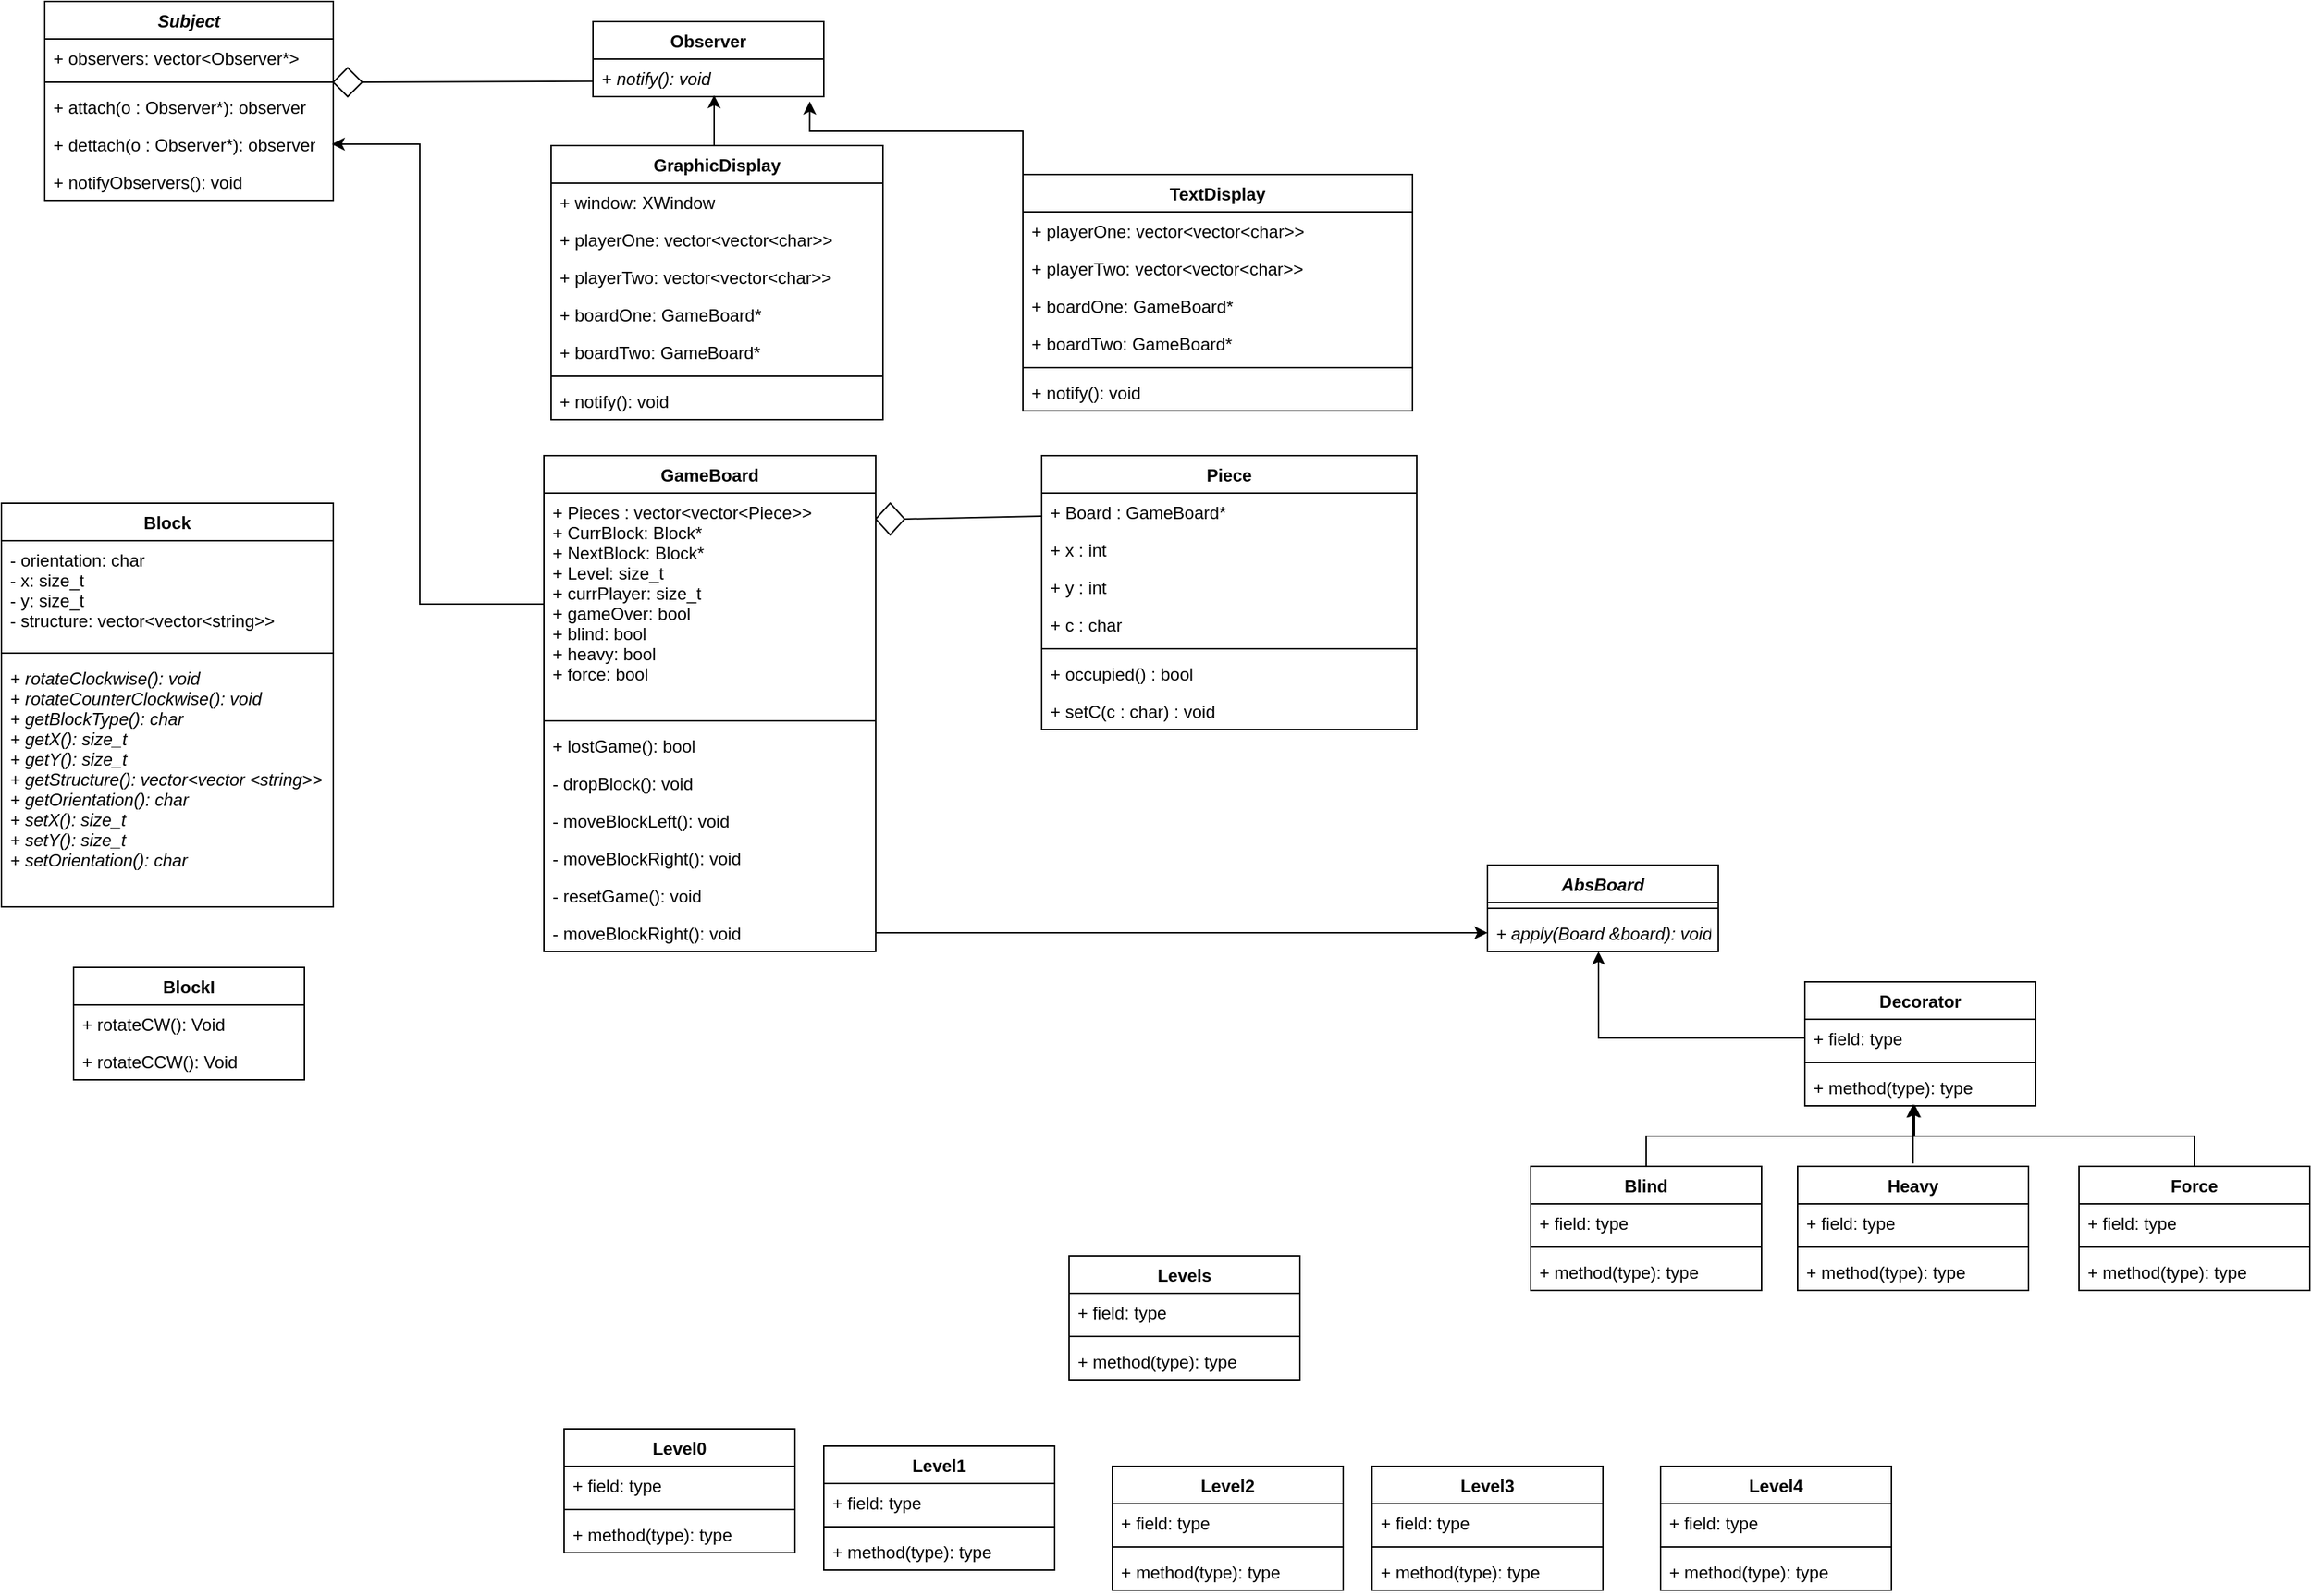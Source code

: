 <mxfile version="20.6.0" type="github">
  <diagram id="C5RBs43oDa-KdzZeNtuy" name="Page-1">
    <mxGraphModel dx="1662" dy="754" grid="1" gridSize="10" guides="1" tooltips="1" connect="1" arrows="1" fold="1" page="1" pageScale="1" pageWidth="827" pageHeight="1169" math="0" shadow="0">
      <root>
        <mxCell id="WIyWlLk6GJQsqaUBKTNV-0" />
        <mxCell id="WIyWlLk6GJQsqaUBKTNV-1" parent="WIyWlLk6GJQsqaUBKTNV-0" />
        <mxCell id="HCrgHFyzqFVPdRo0mYGG-0" value="Subject" style="swimlane;fontStyle=3;align=center;verticalAlign=top;childLayout=stackLayout;horizontal=1;startSize=26;horizontalStack=0;resizeParent=1;resizeParentMax=0;resizeLast=0;collapsible=1;marginBottom=0;" parent="WIyWlLk6GJQsqaUBKTNV-1" vertex="1">
          <mxGeometry x="40" y="10" width="200" height="138" as="geometry" />
        </mxCell>
        <mxCell id="HCrgHFyzqFVPdRo0mYGG-1" value="+ observers: vector&lt;Observer*&gt;" style="text;strokeColor=none;fillColor=none;align=left;verticalAlign=top;spacingLeft=4;spacingRight=4;overflow=hidden;rotatable=0;points=[[0,0.5],[1,0.5]];portConstraint=eastwest;" parent="HCrgHFyzqFVPdRo0mYGG-0" vertex="1">
          <mxGeometry y="26" width="200" height="26" as="geometry" />
        </mxCell>
        <mxCell id="HCrgHFyzqFVPdRo0mYGG-2" value="" style="line;strokeWidth=1;fillColor=none;align=left;verticalAlign=middle;spacingTop=-1;spacingLeft=3;spacingRight=3;rotatable=0;labelPosition=right;points=[];portConstraint=eastwest;strokeColor=inherit;" parent="HCrgHFyzqFVPdRo0mYGG-0" vertex="1">
          <mxGeometry y="52" width="200" height="8" as="geometry" />
        </mxCell>
        <mxCell id="OUQTVfBQ55vAlHP0ge6A-0" value="+ attach(o : Observer*): observer" style="text;strokeColor=none;fillColor=none;align=left;verticalAlign=top;spacingLeft=4;spacingRight=4;overflow=hidden;rotatable=0;points=[[0,0.5],[1,0.5]];portConstraint=eastwest;" parent="HCrgHFyzqFVPdRo0mYGG-0" vertex="1">
          <mxGeometry y="60" width="200" height="26" as="geometry" />
        </mxCell>
        <mxCell id="OUQTVfBQ55vAlHP0ge6A-1" value="+ dettach(o : Observer*): observer" style="text;strokeColor=none;fillColor=none;align=left;verticalAlign=top;spacingLeft=4;spacingRight=4;overflow=hidden;rotatable=0;points=[[0,0.5],[1,0.5]];portConstraint=eastwest;" parent="HCrgHFyzqFVPdRo0mYGG-0" vertex="1">
          <mxGeometry y="86" width="200" height="26" as="geometry" />
        </mxCell>
        <mxCell id="OUQTVfBQ55vAlHP0ge6A-2" value="+ notifyObservers(): void" style="text;strokeColor=none;fillColor=none;align=left;verticalAlign=top;spacingLeft=4;spacingRight=4;overflow=hidden;rotatable=0;points=[[0,0.5],[1,0.5]];portConstraint=eastwest;" parent="HCrgHFyzqFVPdRo0mYGG-0" vertex="1">
          <mxGeometry y="112" width="200" height="26" as="geometry" />
        </mxCell>
        <mxCell id="HCrgHFyzqFVPdRo0mYGG-4" value="Observer&#xa;" style="swimlane;fontStyle=1;align=center;verticalAlign=top;childLayout=stackLayout;horizontal=1;startSize=26;horizontalStack=0;resizeParent=1;resizeParentMax=0;resizeLast=0;collapsible=1;marginBottom=0;" parent="WIyWlLk6GJQsqaUBKTNV-1" vertex="1">
          <mxGeometry x="420" y="24" width="160" height="52" as="geometry" />
        </mxCell>
        <mxCell id="HCrgHFyzqFVPdRo0mYGG-7" value="+ notify(): void" style="text;strokeColor=none;fillColor=none;align=left;verticalAlign=top;spacingLeft=4;spacingRight=4;overflow=hidden;rotatable=0;points=[[0,0.5],[1,0.5]];portConstraint=eastwest;fontStyle=2" parent="HCrgHFyzqFVPdRo0mYGG-4" vertex="1">
          <mxGeometry y="26" width="160" height="26" as="geometry" />
        </mxCell>
        <mxCell id="lVJH6jQBZUsWnWcLVEKp-0" style="edgeStyle=orthogonalEdgeStyle;rounded=0;orthogonalLoop=1;jettySize=auto;html=1;exitX=0.5;exitY=0;exitDx=0;exitDy=0;entryX=0.525;entryY=0.962;entryDx=0;entryDy=0;entryPerimeter=0;" edge="1" parent="WIyWlLk6GJQsqaUBKTNV-1" source="HCrgHFyzqFVPdRo0mYGG-8" target="HCrgHFyzqFVPdRo0mYGG-7">
          <mxGeometry relative="1" as="geometry" />
        </mxCell>
        <mxCell id="HCrgHFyzqFVPdRo0mYGG-8" value="GraphicDisplay&#xa;" style="swimlane;fontStyle=1;align=center;verticalAlign=top;childLayout=stackLayout;horizontal=1;startSize=26;horizontalStack=0;resizeParent=1;resizeParentMax=0;resizeLast=0;collapsible=1;marginBottom=0;" parent="WIyWlLk6GJQsqaUBKTNV-1" vertex="1">
          <mxGeometry x="391" y="110" width="230" height="190" as="geometry" />
        </mxCell>
        <mxCell id="HCrgHFyzqFVPdRo0mYGG-9" value="+ window: XWindow" style="text;strokeColor=none;fillColor=none;align=left;verticalAlign=top;spacingLeft=4;spacingRight=4;overflow=hidden;rotatable=0;points=[[0,0.5],[1,0.5]];portConstraint=eastwest;" parent="HCrgHFyzqFVPdRo0mYGG-8" vertex="1">
          <mxGeometry y="26" width="230" height="26" as="geometry" />
        </mxCell>
        <mxCell id="OUQTVfBQ55vAlHP0ge6A-22" value="+ playerOne: vector&lt;vector&lt;char&gt;&gt;" style="text;strokeColor=none;fillColor=none;align=left;verticalAlign=top;spacingLeft=4;spacingRight=4;overflow=hidden;rotatable=0;points=[[0,0.5],[1,0.5]];portConstraint=eastwest;" parent="HCrgHFyzqFVPdRo0mYGG-8" vertex="1">
          <mxGeometry y="52" width="230" height="26" as="geometry" />
        </mxCell>
        <mxCell id="OUQTVfBQ55vAlHP0ge6A-23" value="+ playerTwo: vector&lt;vector&lt;char&gt;&gt;" style="text;strokeColor=none;fillColor=none;align=left;verticalAlign=top;spacingLeft=4;spacingRight=4;overflow=hidden;rotatable=0;points=[[0,0.5],[1,0.5]];portConstraint=eastwest;" parent="HCrgHFyzqFVPdRo0mYGG-8" vertex="1">
          <mxGeometry y="78" width="230" height="26" as="geometry" />
        </mxCell>
        <mxCell id="OUQTVfBQ55vAlHP0ge6A-24" value="+ boardOne: GameBoard*" style="text;strokeColor=none;fillColor=none;align=left;verticalAlign=top;spacingLeft=4;spacingRight=4;overflow=hidden;rotatable=0;points=[[0,0.5],[1,0.5]];portConstraint=eastwest;" parent="HCrgHFyzqFVPdRo0mYGG-8" vertex="1">
          <mxGeometry y="104" width="230" height="26" as="geometry" />
        </mxCell>
        <mxCell id="OUQTVfBQ55vAlHP0ge6A-25" value="+ boardTwo: GameBoard*" style="text;strokeColor=none;fillColor=none;align=left;verticalAlign=top;spacingLeft=4;spacingRight=4;overflow=hidden;rotatable=0;points=[[0,0.5],[1,0.5]];portConstraint=eastwest;" parent="HCrgHFyzqFVPdRo0mYGG-8" vertex="1">
          <mxGeometry y="130" width="230" height="26" as="geometry" />
        </mxCell>
        <mxCell id="HCrgHFyzqFVPdRo0mYGG-10" value="" style="line;strokeWidth=1;fillColor=none;align=left;verticalAlign=middle;spacingTop=-1;spacingLeft=3;spacingRight=3;rotatable=0;labelPosition=right;points=[];portConstraint=eastwest;strokeColor=inherit;" parent="HCrgHFyzqFVPdRo0mYGG-8" vertex="1">
          <mxGeometry y="156" width="230" height="8" as="geometry" />
        </mxCell>
        <mxCell id="OUQTVfBQ55vAlHP0ge6A-26" value="+ notify(): void" style="text;strokeColor=none;fillColor=none;align=left;verticalAlign=top;spacingLeft=4;spacingRight=4;overflow=hidden;rotatable=0;points=[[0,0.5],[1,0.5]];portConstraint=eastwest;" parent="HCrgHFyzqFVPdRo0mYGG-8" vertex="1">
          <mxGeometry y="164" width="230" height="26" as="geometry" />
        </mxCell>
        <mxCell id="OUQTVfBQ55vAlHP0ge6A-53" style="edgeStyle=orthogonalEdgeStyle;rounded=0;orthogonalLoop=1;jettySize=auto;html=1;exitX=0;exitY=0;exitDx=0;exitDy=0;entryX=0.939;entryY=1.13;entryDx=0;entryDy=0;entryPerimeter=0;" parent="WIyWlLk6GJQsqaUBKTNV-1" source="HCrgHFyzqFVPdRo0mYGG-12" target="HCrgHFyzqFVPdRo0mYGG-7" edge="1">
          <mxGeometry relative="1" as="geometry">
            <Array as="points">
              <mxPoint x="718" y="100" />
              <mxPoint x="570" y="100" />
            </Array>
          </mxGeometry>
        </mxCell>
        <mxCell id="HCrgHFyzqFVPdRo0mYGG-12" value="TextDisplay&#xa;" style="swimlane;fontStyle=1;align=center;verticalAlign=top;childLayout=stackLayout;horizontal=1;startSize=26;horizontalStack=0;resizeParent=1;resizeParentMax=0;resizeLast=0;collapsible=1;marginBottom=0;" parent="WIyWlLk6GJQsqaUBKTNV-1" vertex="1">
          <mxGeometry x="718" y="130" width="270" height="164" as="geometry" />
        </mxCell>
        <mxCell id="HCrgHFyzqFVPdRo0mYGG-13" value="+ playerOne: vector&lt;vector&lt;char&gt;&gt;" style="text;strokeColor=none;fillColor=none;align=left;verticalAlign=top;spacingLeft=4;spacingRight=4;overflow=hidden;rotatable=0;points=[[0,0.5],[1,0.5]];portConstraint=eastwest;" parent="HCrgHFyzqFVPdRo0mYGG-12" vertex="1">
          <mxGeometry y="26" width="270" height="26" as="geometry" />
        </mxCell>
        <mxCell id="OUQTVfBQ55vAlHP0ge6A-18" value="+ playerTwo: vector&lt;vector&lt;char&gt;&gt;" style="text;strokeColor=none;fillColor=none;align=left;verticalAlign=top;spacingLeft=4;spacingRight=4;overflow=hidden;rotatable=0;points=[[0,0.5],[1,0.5]];portConstraint=eastwest;" parent="HCrgHFyzqFVPdRo0mYGG-12" vertex="1">
          <mxGeometry y="52" width="270" height="26" as="geometry" />
        </mxCell>
        <mxCell id="OUQTVfBQ55vAlHP0ge6A-19" value="+ boardOne: GameBoard*" style="text;strokeColor=none;fillColor=none;align=left;verticalAlign=top;spacingLeft=4;spacingRight=4;overflow=hidden;rotatable=0;points=[[0,0.5],[1,0.5]];portConstraint=eastwest;" parent="HCrgHFyzqFVPdRo0mYGG-12" vertex="1">
          <mxGeometry y="78" width="270" height="26" as="geometry" />
        </mxCell>
        <mxCell id="OUQTVfBQ55vAlHP0ge6A-20" value="+ boardTwo: GameBoard*" style="text;strokeColor=none;fillColor=none;align=left;verticalAlign=top;spacingLeft=4;spacingRight=4;overflow=hidden;rotatable=0;points=[[0,0.5],[1,0.5]];portConstraint=eastwest;" parent="HCrgHFyzqFVPdRo0mYGG-12" vertex="1">
          <mxGeometry y="104" width="270" height="26" as="geometry" />
        </mxCell>
        <mxCell id="HCrgHFyzqFVPdRo0mYGG-14" value="" style="line;strokeWidth=1;fillColor=none;align=left;verticalAlign=middle;spacingTop=-1;spacingLeft=3;spacingRight=3;rotatable=0;labelPosition=right;points=[];portConstraint=eastwest;strokeColor=inherit;" parent="HCrgHFyzqFVPdRo0mYGG-12" vertex="1">
          <mxGeometry y="130" width="270" height="8" as="geometry" />
        </mxCell>
        <mxCell id="HCrgHFyzqFVPdRo0mYGG-15" value="+ notify(): void" style="text;strokeColor=none;fillColor=none;align=left;verticalAlign=top;spacingLeft=4;spacingRight=4;overflow=hidden;rotatable=0;points=[[0,0.5],[1,0.5]];portConstraint=eastwest;" parent="HCrgHFyzqFVPdRo0mYGG-12" vertex="1">
          <mxGeometry y="138" width="270" height="26" as="geometry" />
        </mxCell>
        <mxCell id="HCrgHFyzqFVPdRo0mYGG-22" value="GameBoard" style="swimlane;fontStyle=1;align=center;verticalAlign=top;childLayout=stackLayout;horizontal=1;startSize=26;horizontalStack=0;resizeParent=1;resizeParentMax=0;resizeLast=0;collapsible=1;marginBottom=0;" parent="WIyWlLk6GJQsqaUBKTNV-1" vertex="1">
          <mxGeometry x="386" y="325" width="230" height="344" as="geometry" />
        </mxCell>
        <mxCell id="HCrgHFyzqFVPdRo0mYGG-23" value="+ Pieces : vector&lt;vector&lt;Piece&gt;&gt;&#xa;+ CurrBlock: Block*&#xa;+ NextBlock: Block*&#xa;+ Level: size_t&#xa;+ currPlayer: size_t&#xa;+ gameOver: bool&#xa;+ blind: bool&#xa;+ heavy: bool&#xa;+ force: bool" style="text;strokeColor=none;fillColor=none;align=left;verticalAlign=top;spacingLeft=4;spacingRight=4;overflow=hidden;rotatable=0;points=[[0,0.5],[1,0.5]];portConstraint=eastwest;" parent="HCrgHFyzqFVPdRo0mYGG-22" vertex="1">
          <mxGeometry y="26" width="230" height="154" as="geometry" />
        </mxCell>
        <mxCell id="HCrgHFyzqFVPdRo0mYGG-24" value="" style="line;strokeWidth=1;fillColor=none;align=left;verticalAlign=middle;spacingTop=-1;spacingLeft=3;spacingRight=3;rotatable=0;labelPosition=right;points=[];portConstraint=eastwest;strokeColor=inherit;" parent="HCrgHFyzqFVPdRo0mYGG-22" vertex="1">
          <mxGeometry y="180" width="230" height="8" as="geometry" />
        </mxCell>
        <mxCell id="HCrgHFyzqFVPdRo0mYGG-25" value="+ lostGame(): bool" style="text;strokeColor=none;fillColor=none;align=left;verticalAlign=top;spacingLeft=4;spacingRight=4;overflow=hidden;rotatable=0;points=[[0,0.5],[1,0.5]];portConstraint=eastwest;" parent="HCrgHFyzqFVPdRo0mYGG-22" vertex="1">
          <mxGeometry y="188" width="230" height="26" as="geometry" />
        </mxCell>
        <mxCell id="HCrgHFyzqFVPdRo0mYGG-112" value="- dropBlock(): void" style="text;strokeColor=none;fillColor=none;align=left;verticalAlign=top;spacingLeft=4;spacingRight=4;overflow=hidden;rotatable=0;points=[[0,0.5],[1,0.5]];portConstraint=eastwest;" parent="HCrgHFyzqFVPdRo0mYGG-22" vertex="1">
          <mxGeometry y="214" width="230" height="26" as="geometry" />
        </mxCell>
        <mxCell id="HCrgHFyzqFVPdRo0mYGG-128" value="- moveBlockLeft(): void" style="text;strokeColor=none;fillColor=none;align=left;verticalAlign=top;spacingLeft=4;spacingRight=4;overflow=hidden;rotatable=0;points=[[0,0.5],[1,0.5]];portConstraint=eastwest;" parent="HCrgHFyzqFVPdRo0mYGG-22" vertex="1">
          <mxGeometry y="240" width="230" height="26" as="geometry" />
        </mxCell>
        <mxCell id="HCrgHFyzqFVPdRo0mYGG-129" value="- moveBlockRight(): void" style="text;strokeColor=none;fillColor=none;align=left;verticalAlign=top;spacingLeft=4;spacingRight=4;overflow=hidden;rotatable=0;points=[[0,0.5],[1,0.5]];portConstraint=eastwest;" parent="HCrgHFyzqFVPdRo0mYGG-22" vertex="1">
          <mxGeometry y="266" width="230" height="26" as="geometry" />
        </mxCell>
        <mxCell id="HCrgHFyzqFVPdRo0mYGG-130" value="- resetGame(): void" style="text;strokeColor=none;fillColor=none;align=left;verticalAlign=top;spacingLeft=4;spacingRight=4;overflow=hidden;rotatable=0;points=[[0,0.5],[1,0.5]];portConstraint=eastwest;" parent="HCrgHFyzqFVPdRo0mYGG-22" vertex="1">
          <mxGeometry y="292" width="230" height="26" as="geometry" />
        </mxCell>
        <mxCell id="HCrgHFyzqFVPdRo0mYGG-131" value="- moveBlockRight(): void" style="text;strokeColor=none;fillColor=none;align=left;verticalAlign=top;spacingLeft=4;spacingRight=4;overflow=hidden;rotatable=0;points=[[0,0.5],[1,0.5]];portConstraint=eastwest;" parent="HCrgHFyzqFVPdRo0mYGG-22" vertex="1">
          <mxGeometry y="318" width="230" height="26" as="geometry" />
        </mxCell>
        <mxCell id="HCrgHFyzqFVPdRo0mYGG-26" value="Block" style="swimlane;fontStyle=1;align=center;verticalAlign=top;childLayout=stackLayout;horizontal=1;startSize=26;horizontalStack=0;resizeParent=1;resizeParentMax=0;resizeLast=0;collapsible=1;marginBottom=0;" parent="WIyWlLk6GJQsqaUBKTNV-1" vertex="1">
          <mxGeometry x="10" y="358" width="230" height="280" as="geometry" />
        </mxCell>
        <mxCell id="HCrgHFyzqFVPdRo0mYGG-27" value="- orientation: char&#xa;- x: size_t&#xa;- y: size_t&#xa;- structure: vector&lt;vector&lt;string&gt;&gt;" style="text;strokeColor=none;fillColor=none;align=left;verticalAlign=top;spacingLeft=4;spacingRight=4;overflow=hidden;rotatable=0;points=[[0,0.5],[1,0.5]];portConstraint=eastwest;" parent="HCrgHFyzqFVPdRo0mYGG-26" vertex="1">
          <mxGeometry y="26" width="230" height="74" as="geometry" />
        </mxCell>
        <mxCell id="HCrgHFyzqFVPdRo0mYGG-28" value="" style="line;strokeWidth=1;fillColor=none;align=left;verticalAlign=middle;spacingTop=-1;spacingLeft=3;spacingRight=3;rotatable=0;labelPosition=right;points=[];portConstraint=eastwest;strokeColor=inherit;" parent="HCrgHFyzqFVPdRo0mYGG-26" vertex="1">
          <mxGeometry y="100" width="230" height="8" as="geometry" />
        </mxCell>
        <mxCell id="HCrgHFyzqFVPdRo0mYGG-29" value="+ rotateClockwise(): void&#xa;+ rotateCounterClockwise(): void&#xa;+ getBlockType(): char&#xa;+ getX(): size_t&#xa;+ getY(): size_t&#xa;+ getStructure(): vector&lt;vector &lt;string&gt;&gt;&#xa;+ getOrientation(): char&#xa;+ setX(): size_t&#xa;+ setY(): size_t&#xa;+ setOrientation(): char&#xa;" style="text;strokeColor=none;fillColor=none;align=left;verticalAlign=top;spacingLeft=4;spacingRight=4;overflow=hidden;rotatable=0;points=[[0,0.5],[1,0.5]];portConstraint=eastwest;fontStyle=2" parent="HCrgHFyzqFVPdRo0mYGG-26" vertex="1">
          <mxGeometry y="108" width="230" height="172" as="geometry" />
        </mxCell>
        <mxCell id="HCrgHFyzqFVPdRo0mYGG-30" value="BlockI" style="swimlane;fontStyle=1;align=center;verticalAlign=top;childLayout=stackLayout;horizontal=1;startSize=26;horizontalStack=0;resizeParent=1;resizeParentMax=0;resizeLast=0;collapsible=1;marginBottom=0;" parent="WIyWlLk6GJQsqaUBKTNV-1" vertex="1">
          <mxGeometry x="60" y="680" width="160" height="78" as="geometry" />
        </mxCell>
        <mxCell id="HCrgHFyzqFVPdRo0mYGG-33" value="+ rotateCW(): Void" style="text;strokeColor=none;fillColor=none;align=left;verticalAlign=top;spacingLeft=4;spacingRight=4;overflow=hidden;rotatable=0;points=[[0,0.5],[1,0.5]];portConstraint=eastwest;" parent="HCrgHFyzqFVPdRo0mYGG-30" vertex="1">
          <mxGeometry y="26" width="160" height="26" as="geometry" />
        </mxCell>
        <mxCell id="HCrgHFyzqFVPdRo0mYGG-106" value="+ rotateCCW(): Void" style="text;strokeColor=none;fillColor=none;align=left;verticalAlign=top;spacingLeft=4;spacingRight=4;overflow=hidden;rotatable=0;points=[[0,0.5],[1,0.5]];portConstraint=eastwest;" parent="HCrgHFyzqFVPdRo0mYGG-30" vertex="1">
          <mxGeometry y="52" width="160" height="26" as="geometry" />
        </mxCell>
        <mxCell id="HCrgHFyzqFVPdRo0mYGG-38" value="Levels" style="swimlane;fontStyle=1;align=center;verticalAlign=top;childLayout=stackLayout;horizontal=1;startSize=26;horizontalStack=0;resizeParent=1;resizeParentMax=0;resizeLast=0;collapsible=1;marginBottom=0;" parent="WIyWlLk6GJQsqaUBKTNV-1" vertex="1">
          <mxGeometry x="750" y="880" width="160" height="86" as="geometry" />
        </mxCell>
        <mxCell id="HCrgHFyzqFVPdRo0mYGG-39" value="+ field: type" style="text;strokeColor=none;fillColor=none;align=left;verticalAlign=top;spacingLeft=4;spacingRight=4;overflow=hidden;rotatable=0;points=[[0,0.5],[1,0.5]];portConstraint=eastwest;" parent="HCrgHFyzqFVPdRo0mYGG-38" vertex="1">
          <mxGeometry y="26" width="160" height="26" as="geometry" />
        </mxCell>
        <mxCell id="HCrgHFyzqFVPdRo0mYGG-40" value="" style="line;strokeWidth=1;fillColor=none;align=left;verticalAlign=middle;spacingTop=-1;spacingLeft=3;spacingRight=3;rotatable=0;labelPosition=right;points=[];portConstraint=eastwest;strokeColor=inherit;" parent="HCrgHFyzqFVPdRo0mYGG-38" vertex="1">
          <mxGeometry y="52" width="160" height="8" as="geometry" />
        </mxCell>
        <mxCell id="HCrgHFyzqFVPdRo0mYGG-41" value="+ method(type): type" style="text;strokeColor=none;fillColor=none;align=left;verticalAlign=top;spacingLeft=4;spacingRight=4;overflow=hidden;rotatable=0;points=[[0,0.5],[1,0.5]];portConstraint=eastwest;" parent="HCrgHFyzqFVPdRo0mYGG-38" vertex="1">
          <mxGeometry y="60" width="160" height="26" as="geometry" />
        </mxCell>
        <mxCell id="HCrgHFyzqFVPdRo0mYGG-42" value="Decorator&#xa;" style="swimlane;fontStyle=1;align=center;verticalAlign=top;childLayout=stackLayout;horizontal=1;startSize=26;horizontalStack=0;resizeParent=1;resizeParentMax=0;resizeLast=0;collapsible=1;marginBottom=0;" parent="WIyWlLk6GJQsqaUBKTNV-1" vertex="1">
          <mxGeometry x="1260" y="690" width="160" height="86" as="geometry" />
        </mxCell>
        <mxCell id="HCrgHFyzqFVPdRo0mYGG-43" value="+ field: type" style="text;strokeColor=none;fillColor=none;align=left;verticalAlign=top;spacingLeft=4;spacingRight=4;overflow=hidden;rotatable=0;points=[[0,0.5],[1,0.5]];portConstraint=eastwest;" parent="HCrgHFyzqFVPdRo0mYGG-42" vertex="1">
          <mxGeometry y="26" width="160" height="26" as="geometry" />
        </mxCell>
        <mxCell id="HCrgHFyzqFVPdRo0mYGG-44" value="" style="line;strokeWidth=1;fillColor=none;align=left;verticalAlign=middle;spacingTop=-1;spacingLeft=3;spacingRight=3;rotatable=0;labelPosition=right;points=[];portConstraint=eastwest;strokeColor=inherit;" parent="HCrgHFyzqFVPdRo0mYGG-42" vertex="1">
          <mxGeometry y="52" width="160" height="8" as="geometry" />
        </mxCell>
        <mxCell id="HCrgHFyzqFVPdRo0mYGG-45" value="+ method(type): type" style="text;strokeColor=none;fillColor=none;align=left;verticalAlign=top;spacingLeft=4;spacingRight=4;overflow=hidden;rotatable=0;points=[[0,0.5],[1,0.5]];portConstraint=eastwest;" parent="HCrgHFyzqFVPdRo0mYGG-42" vertex="1">
          <mxGeometry y="60" width="160" height="26" as="geometry" />
        </mxCell>
        <mxCell id="HCrgHFyzqFVPdRo0mYGG-46" value="Piece" style="swimlane;fontStyle=1;align=center;verticalAlign=top;childLayout=stackLayout;horizontal=1;startSize=26;horizontalStack=0;resizeParent=1;resizeParentMax=0;resizeLast=0;collapsible=1;marginBottom=0;" parent="WIyWlLk6GJQsqaUBKTNV-1" vertex="1">
          <mxGeometry x="731" y="325" width="260" height="190" as="geometry" />
        </mxCell>
        <mxCell id="HCrgHFyzqFVPdRo0mYGG-47" value="+ Board : GameBoard*" style="text;strokeColor=none;fillColor=none;align=left;verticalAlign=top;spacingLeft=4;spacingRight=4;overflow=hidden;rotatable=0;points=[[0,0.5],[1,0.5]];portConstraint=eastwest;" parent="HCrgHFyzqFVPdRo0mYGG-46" vertex="1">
          <mxGeometry y="26" width="260" height="26" as="geometry" />
        </mxCell>
        <mxCell id="OUQTVfBQ55vAlHP0ge6A-11" value="" style="endArrow=none;html=1;rounded=0;exitX=1;exitY=0.5;exitDx=0;exitDy=0;" parent="HCrgHFyzqFVPdRo0mYGG-46" edge="1" source="OUQTVfBQ55vAlHP0ge6A-7">
          <mxGeometry width="50" height="50" relative="1" as="geometry">
            <mxPoint x="-40" y="42.47" as="sourcePoint" />
            <mxPoint y="42" as="targetPoint" />
          </mxGeometry>
        </mxCell>
        <mxCell id="OUQTVfBQ55vAlHP0ge6A-12" value="+ x : int" style="text;strokeColor=none;fillColor=none;align=left;verticalAlign=top;spacingLeft=4;spacingRight=4;overflow=hidden;rotatable=0;points=[[0,0.5],[1,0.5]];portConstraint=eastwest;" parent="HCrgHFyzqFVPdRo0mYGG-46" vertex="1">
          <mxGeometry y="52" width="260" height="26" as="geometry" />
        </mxCell>
        <mxCell id="OUQTVfBQ55vAlHP0ge6A-13" value="+ y : int" style="text;strokeColor=none;fillColor=none;align=left;verticalAlign=top;spacingLeft=4;spacingRight=4;overflow=hidden;rotatable=0;points=[[0,0.5],[1,0.5]];portConstraint=eastwest;" parent="HCrgHFyzqFVPdRo0mYGG-46" vertex="1">
          <mxGeometry y="78" width="260" height="26" as="geometry" />
        </mxCell>
        <mxCell id="OUQTVfBQ55vAlHP0ge6A-14" value="+ c : char" style="text;strokeColor=none;fillColor=none;align=left;verticalAlign=top;spacingLeft=4;spacingRight=4;overflow=hidden;rotatable=0;points=[[0,0.5],[1,0.5]];portConstraint=eastwest;" parent="HCrgHFyzqFVPdRo0mYGG-46" vertex="1">
          <mxGeometry y="104" width="260" height="26" as="geometry" />
        </mxCell>
        <mxCell id="HCrgHFyzqFVPdRo0mYGG-48" value="" style="line;strokeWidth=1;fillColor=none;align=left;verticalAlign=middle;spacingTop=-1;spacingLeft=3;spacingRight=3;rotatable=0;labelPosition=right;points=[];portConstraint=eastwest;strokeColor=inherit;" parent="HCrgHFyzqFVPdRo0mYGG-46" vertex="1">
          <mxGeometry y="130" width="260" height="8" as="geometry" />
        </mxCell>
        <mxCell id="OUQTVfBQ55vAlHP0ge6A-16" value="+ occupied() : bool" style="text;strokeColor=none;fillColor=none;align=left;verticalAlign=top;spacingLeft=4;spacingRight=4;overflow=hidden;rotatable=0;points=[[0,0.5],[1,0.5]];portConstraint=eastwest;" parent="HCrgHFyzqFVPdRo0mYGG-46" vertex="1">
          <mxGeometry y="138" width="260" height="26" as="geometry" />
        </mxCell>
        <mxCell id="HCrgHFyzqFVPdRo0mYGG-49" value="+ setC(c : char) : void" style="text;strokeColor=none;fillColor=none;align=left;verticalAlign=top;spacingLeft=4;spacingRight=4;overflow=hidden;rotatable=0;points=[[0,0.5],[1,0.5]];portConstraint=eastwest;" parent="HCrgHFyzqFVPdRo0mYGG-46" vertex="1">
          <mxGeometry y="164" width="260" height="26" as="geometry" />
        </mxCell>
        <mxCell id="HCrgHFyzqFVPdRo0mYGG-50" value="Level0" style="swimlane;fontStyle=1;align=center;verticalAlign=top;childLayout=stackLayout;horizontal=1;startSize=26;horizontalStack=0;resizeParent=1;resizeParentMax=0;resizeLast=0;collapsible=1;marginBottom=0;" parent="WIyWlLk6GJQsqaUBKTNV-1" vertex="1">
          <mxGeometry x="400" y="1000" width="160" height="86" as="geometry" />
        </mxCell>
        <mxCell id="HCrgHFyzqFVPdRo0mYGG-51" value="+ field: type" style="text;strokeColor=none;fillColor=none;align=left;verticalAlign=top;spacingLeft=4;spacingRight=4;overflow=hidden;rotatable=0;points=[[0,0.5],[1,0.5]];portConstraint=eastwest;" parent="HCrgHFyzqFVPdRo0mYGG-50" vertex="1">
          <mxGeometry y="26" width="160" height="26" as="geometry" />
        </mxCell>
        <mxCell id="HCrgHFyzqFVPdRo0mYGG-52" value="" style="line;strokeWidth=1;fillColor=none;align=left;verticalAlign=middle;spacingTop=-1;spacingLeft=3;spacingRight=3;rotatable=0;labelPosition=right;points=[];portConstraint=eastwest;strokeColor=inherit;" parent="HCrgHFyzqFVPdRo0mYGG-50" vertex="1">
          <mxGeometry y="52" width="160" height="8" as="geometry" />
        </mxCell>
        <mxCell id="HCrgHFyzqFVPdRo0mYGG-53" value="+ method(type): type" style="text;strokeColor=none;fillColor=none;align=left;verticalAlign=top;spacingLeft=4;spacingRight=4;overflow=hidden;rotatable=0;points=[[0,0.5],[1,0.5]];portConstraint=eastwest;" parent="HCrgHFyzqFVPdRo0mYGG-50" vertex="1">
          <mxGeometry y="60" width="160" height="26" as="geometry" />
        </mxCell>
        <mxCell id="HCrgHFyzqFVPdRo0mYGG-54" value="Level1" style="swimlane;fontStyle=1;align=center;verticalAlign=top;childLayout=stackLayout;horizontal=1;startSize=26;horizontalStack=0;resizeParent=1;resizeParentMax=0;resizeLast=0;collapsible=1;marginBottom=0;" parent="WIyWlLk6GJQsqaUBKTNV-1" vertex="1">
          <mxGeometry x="580" y="1012" width="160" height="86" as="geometry" />
        </mxCell>
        <mxCell id="HCrgHFyzqFVPdRo0mYGG-55" value="+ field: type" style="text;strokeColor=none;fillColor=none;align=left;verticalAlign=top;spacingLeft=4;spacingRight=4;overflow=hidden;rotatable=0;points=[[0,0.5],[1,0.5]];portConstraint=eastwest;" parent="HCrgHFyzqFVPdRo0mYGG-54" vertex="1">
          <mxGeometry y="26" width="160" height="26" as="geometry" />
        </mxCell>
        <mxCell id="HCrgHFyzqFVPdRo0mYGG-56" value="" style="line;strokeWidth=1;fillColor=none;align=left;verticalAlign=middle;spacingTop=-1;spacingLeft=3;spacingRight=3;rotatable=0;labelPosition=right;points=[];portConstraint=eastwest;strokeColor=inherit;" parent="HCrgHFyzqFVPdRo0mYGG-54" vertex="1">
          <mxGeometry y="52" width="160" height="8" as="geometry" />
        </mxCell>
        <mxCell id="HCrgHFyzqFVPdRo0mYGG-57" value="+ method(type): type" style="text;strokeColor=none;fillColor=none;align=left;verticalAlign=top;spacingLeft=4;spacingRight=4;overflow=hidden;rotatable=0;points=[[0,0.5],[1,0.5]];portConstraint=eastwest;" parent="HCrgHFyzqFVPdRo0mYGG-54" vertex="1">
          <mxGeometry y="60" width="160" height="26" as="geometry" />
        </mxCell>
        <mxCell id="HCrgHFyzqFVPdRo0mYGG-58" value="Level2" style="swimlane;fontStyle=1;align=center;verticalAlign=top;childLayout=stackLayout;horizontal=1;startSize=26;horizontalStack=0;resizeParent=1;resizeParentMax=0;resizeLast=0;collapsible=1;marginBottom=0;" parent="WIyWlLk6GJQsqaUBKTNV-1" vertex="1">
          <mxGeometry x="780" y="1026" width="160" height="86" as="geometry" />
        </mxCell>
        <mxCell id="HCrgHFyzqFVPdRo0mYGG-59" value="+ field: type" style="text;strokeColor=none;fillColor=none;align=left;verticalAlign=top;spacingLeft=4;spacingRight=4;overflow=hidden;rotatable=0;points=[[0,0.5],[1,0.5]];portConstraint=eastwest;" parent="HCrgHFyzqFVPdRo0mYGG-58" vertex="1">
          <mxGeometry y="26" width="160" height="26" as="geometry" />
        </mxCell>
        <mxCell id="HCrgHFyzqFVPdRo0mYGG-60" value="" style="line;strokeWidth=1;fillColor=none;align=left;verticalAlign=middle;spacingTop=-1;spacingLeft=3;spacingRight=3;rotatable=0;labelPosition=right;points=[];portConstraint=eastwest;strokeColor=inherit;" parent="HCrgHFyzqFVPdRo0mYGG-58" vertex="1">
          <mxGeometry y="52" width="160" height="8" as="geometry" />
        </mxCell>
        <mxCell id="HCrgHFyzqFVPdRo0mYGG-61" value="+ method(type): type" style="text;strokeColor=none;fillColor=none;align=left;verticalAlign=top;spacingLeft=4;spacingRight=4;overflow=hidden;rotatable=0;points=[[0,0.5],[1,0.5]];portConstraint=eastwest;" parent="HCrgHFyzqFVPdRo0mYGG-58" vertex="1">
          <mxGeometry y="60" width="160" height="26" as="geometry" />
        </mxCell>
        <mxCell id="HCrgHFyzqFVPdRo0mYGG-62" value="Level3&#xa;" style="swimlane;fontStyle=1;align=center;verticalAlign=top;childLayout=stackLayout;horizontal=1;startSize=26;horizontalStack=0;resizeParent=1;resizeParentMax=0;resizeLast=0;collapsible=1;marginBottom=0;" parent="WIyWlLk6GJQsqaUBKTNV-1" vertex="1">
          <mxGeometry x="960" y="1026" width="160" height="86" as="geometry" />
        </mxCell>
        <mxCell id="HCrgHFyzqFVPdRo0mYGG-63" value="+ field: type" style="text;strokeColor=none;fillColor=none;align=left;verticalAlign=top;spacingLeft=4;spacingRight=4;overflow=hidden;rotatable=0;points=[[0,0.5],[1,0.5]];portConstraint=eastwest;" parent="HCrgHFyzqFVPdRo0mYGG-62" vertex="1">
          <mxGeometry y="26" width="160" height="26" as="geometry" />
        </mxCell>
        <mxCell id="HCrgHFyzqFVPdRo0mYGG-64" value="" style="line;strokeWidth=1;fillColor=none;align=left;verticalAlign=middle;spacingTop=-1;spacingLeft=3;spacingRight=3;rotatable=0;labelPosition=right;points=[];portConstraint=eastwest;strokeColor=inherit;" parent="HCrgHFyzqFVPdRo0mYGG-62" vertex="1">
          <mxGeometry y="52" width="160" height="8" as="geometry" />
        </mxCell>
        <mxCell id="HCrgHFyzqFVPdRo0mYGG-65" value="+ method(type): type" style="text;strokeColor=none;fillColor=none;align=left;verticalAlign=top;spacingLeft=4;spacingRight=4;overflow=hidden;rotatable=0;points=[[0,0.5],[1,0.5]];portConstraint=eastwest;" parent="HCrgHFyzqFVPdRo0mYGG-62" vertex="1">
          <mxGeometry y="60" width="160" height="26" as="geometry" />
        </mxCell>
        <mxCell id="HCrgHFyzqFVPdRo0mYGG-66" value="Level4&#xa;" style="swimlane;fontStyle=1;align=center;verticalAlign=top;childLayout=stackLayout;horizontal=1;startSize=26;horizontalStack=0;resizeParent=1;resizeParentMax=0;resizeLast=0;collapsible=1;marginBottom=0;" parent="WIyWlLk6GJQsqaUBKTNV-1" vertex="1">
          <mxGeometry x="1160" y="1026" width="160" height="86" as="geometry" />
        </mxCell>
        <mxCell id="HCrgHFyzqFVPdRo0mYGG-67" value="+ field: type" style="text;strokeColor=none;fillColor=none;align=left;verticalAlign=top;spacingLeft=4;spacingRight=4;overflow=hidden;rotatable=0;points=[[0,0.5],[1,0.5]];portConstraint=eastwest;" parent="HCrgHFyzqFVPdRo0mYGG-66" vertex="1">
          <mxGeometry y="26" width="160" height="26" as="geometry" />
        </mxCell>
        <mxCell id="HCrgHFyzqFVPdRo0mYGG-68" value="" style="line;strokeWidth=1;fillColor=none;align=left;verticalAlign=middle;spacingTop=-1;spacingLeft=3;spacingRight=3;rotatable=0;labelPosition=right;points=[];portConstraint=eastwest;strokeColor=inherit;" parent="HCrgHFyzqFVPdRo0mYGG-66" vertex="1">
          <mxGeometry y="52" width="160" height="8" as="geometry" />
        </mxCell>
        <mxCell id="HCrgHFyzqFVPdRo0mYGG-69" value="+ method(type): type" style="text;strokeColor=none;fillColor=none;align=left;verticalAlign=top;spacingLeft=4;spacingRight=4;overflow=hidden;rotatable=0;points=[[0,0.5],[1,0.5]];portConstraint=eastwest;" parent="HCrgHFyzqFVPdRo0mYGG-66" vertex="1">
          <mxGeometry y="60" width="160" height="26" as="geometry" />
        </mxCell>
        <mxCell id="2h-iUpZ2-GN6CcSoCDCx-0" style="edgeStyle=orthogonalEdgeStyle;rounded=0;orthogonalLoop=1;jettySize=auto;html=1;exitX=0.5;exitY=0;exitDx=0;exitDy=0;entryX=0.469;entryY=0.962;entryDx=0;entryDy=0;entryPerimeter=0;" parent="WIyWlLk6GJQsqaUBKTNV-1" source="HCrgHFyzqFVPdRo0mYGG-70" target="HCrgHFyzqFVPdRo0mYGG-45" edge="1">
          <mxGeometry relative="1" as="geometry" />
        </mxCell>
        <mxCell id="HCrgHFyzqFVPdRo0mYGG-70" value="Blind" style="swimlane;fontStyle=1;align=center;verticalAlign=top;childLayout=stackLayout;horizontal=1;startSize=26;horizontalStack=0;resizeParent=1;resizeParentMax=0;resizeLast=0;collapsible=1;marginBottom=0;" parent="WIyWlLk6GJQsqaUBKTNV-1" vertex="1">
          <mxGeometry x="1070" y="818" width="160" height="86" as="geometry" />
        </mxCell>
        <mxCell id="HCrgHFyzqFVPdRo0mYGG-71" value="+ field: type" style="text;strokeColor=none;fillColor=none;align=left;verticalAlign=top;spacingLeft=4;spacingRight=4;overflow=hidden;rotatable=0;points=[[0,0.5],[1,0.5]];portConstraint=eastwest;" parent="HCrgHFyzqFVPdRo0mYGG-70" vertex="1">
          <mxGeometry y="26" width="160" height="26" as="geometry" />
        </mxCell>
        <mxCell id="HCrgHFyzqFVPdRo0mYGG-72" value="" style="line;strokeWidth=1;fillColor=none;align=left;verticalAlign=middle;spacingTop=-1;spacingLeft=3;spacingRight=3;rotatable=0;labelPosition=right;points=[];portConstraint=eastwest;strokeColor=inherit;" parent="HCrgHFyzqFVPdRo0mYGG-70" vertex="1">
          <mxGeometry y="52" width="160" height="8" as="geometry" />
        </mxCell>
        <mxCell id="HCrgHFyzqFVPdRo0mYGG-73" value="+ method(type): type" style="text;strokeColor=none;fillColor=none;align=left;verticalAlign=top;spacingLeft=4;spacingRight=4;overflow=hidden;rotatable=0;points=[[0,0.5],[1,0.5]];portConstraint=eastwest;" parent="HCrgHFyzqFVPdRo0mYGG-70" vertex="1">
          <mxGeometry y="60" width="160" height="26" as="geometry" />
        </mxCell>
        <mxCell id="2h-iUpZ2-GN6CcSoCDCx-2" style="edgeStyle=orthogonalEdgeStyle;rounded=0;orthogonalLoop=1;jettySize=auto;html=1;exitX=0.5;exitY=0;exitDx=0;exitDy=0;entryX=0.475;entryY=0.962;entryDx=0;entryDy=0;entryPerimeter=0;" parent="WIyWlLk6GJQsqaUBKTNV-1" source="HCrgHFyzqFVPdRo0mYGG-74" target="HCrgHFyzqFVPdRo0mYGG-45" edge="1">
          <mxGeometry relative="1" as="geometry" />
        </mxCell>
        <mxCell id="HCrgHFyzqFVPdRo0mYGG-74" value="Force" style="swimlane;fontStyle=1;align=center;verticalAlign=top;childLayout=stackLayout;horizontal=1;startSize=26;horizontalStack=0;resizeParent=1;resizeParentMax=0;resizeLast=0;collapsible=1;marginBottom=0;" parent="WIyWlLk6GJQsqaUBKTNV-1" vertex="1">
          <mxGeometry x="1450" y="818" width="160" height="86" as="geometry" />
        </mxCell>
        <mxCell id="HCrgHFyzqFVPdRo0mYGG-75" value="+ field: type" style="text;strokeColor=none;fillColor=none;align=left;verticalAlign=top;spacingLeft=4;spacingRight=4;overflow=hidden;rotatable=0;points=[[0,0.5],[1,0.5]];portConstraint=eastwest;" parent="HCrgHFyzqFVPdRo0mYGG-74" vertex="1">
          <mxGeometry y="26" width="160" height="26" as="geometry" />
        </mxCell>
        <mxCell id="HCrgHFyzqFVPdRo0mYGG-76" value="" style="line;strokeWidth=1;fillColor=none;align=left;verticalAlign=middle;spacingTop=-1;spacingLeft=3;spacingRight=3;rotatable=0;labelPosition=right;points=[];portConstraint=eastwest;strokeColor=inherit;" parent="HCrgHFyzqFVPdRo0mYGG-74" vertex="1">
          <mxGeometry y="52" width="160" height="8" as="geometry" />
        </mxCell>
        <mxCell id="HCrgHFyzqFVPdRo0mYGG-77" value="+ method(type): type" style="text;strokeColor=none;fillColor=none;align=left;verticalAlign=top;spacingLeft=4;spacingRight=4;overflow=hidden;rotatable=0;points=[[0,0.5],[1,0.5]];portConstraint=eastwest;" parent="HCrgHFyzqFVPdRo0mYGG-74" vertex="1">
          <mxGeometry y="60" width="160" height="26" as="geometry" />
        </mxCell>
        <mxCell id="2h-iUpZ2-GN6CcSoCDCx-1" style="edgeStyle=orthogonalEdgeStyle;rounded=0;orthogonalLoop=1;jettySize=auto;html=1;exitX=0.5;exitY=0;exitDx=0;exitDy=0;entryX=0.469;entryY=1.038;entryDx=0;entryDy=0;entryPerimeter=0;" parent="WIyWlLk6GJQsqaUBKTNV-1" edge="1">
          <mxGeometry relative="1" as="geometry">
            <mxPoint x="1335" y="816" as="sourcePoint" />
            <mxPoint x="1335.04" y="774.988" as="targetPoint" />
          </mxGeometry>
        </mxCell>
        <mxCell id="HCrgHFyzqFVPdRo0mYGG-78" value="Heavy" style="swimlane;fontStyle=1;align=center;verticalAlign=top;childLayout=stackLayout;horizontal=1;startSize=26;horizontalStack=0;resizeParent=1;resizeParentMax=0;resizeLast=0;collapsible=1;marginBottom=0;" parent="WIyWlLk6GJQsqaUBKTNV-1" vertex="1">
          <mxGeometry x="1255" y="818" width="160" height="86" as="geometry" />
        </mxCell>
        <mxCell id="HCrgHFyzqFVPdRo0mYGG-79" value="+ field: type" style="text;strokeColor=none;fillColor=none;align=left;verticalAlign=top;spacingLeft=4;spacingRight=4;overflow=hidden;rotatable=0;points=[[0,0.5],[1,0.5]];portConstraint=eastwest;" parent="HCrgHFyzqFVPdRo0mYGG-78" vertex="1">
          <mxGeometry y="26" width="160" height="26" as="geometry" />
        </mxCell>
        <mxCell id="HCrgHFyzqFVPdRo0mYGG-80" value="" style="line;strokeWidth=1;fillColor=none;align=left;verticalAlign=middle;spacingTop=-1;spacingLeft=3;spacingRight=3;rotatable=0;labelPosition=right;points=[];portConstraint=eastwest;strokeColor=inherit;" parent="HCrgHFyzqFVPdRo0mYGG-78" vertex="1">
          <mxGeometry y="52" width="160" height="8" as="geometry" />
        </mxCell>
        <mxCell id="HCrgHFyzqFVPdRo0mYGG-81" value="+ method(type): type" style="text;strokeColor=none;fillColor=none;align=left;verticalAlign=top;spacingLeft=4;spacingRight=4;overflow=hidden;rotatable=0;points=[[0,0.5],[1,0.5]];portConstraint=eastwest;" parent="HCrgHFyzqFVPdRo0mYGG-78" vertex="1">
          <mxGeometry y="60" width="160" height="26" as="geometry" />
        </mxCell>
        <mxCell id="OUQTVfBQ55vAlHP0ge6A-3" value="" style="rhombus;whiteSpace=wrap;html=1;" parent="WIyWlLk6GJQsqaUBKTNV-1" vertex="1">
          <mxGeometry x="240" y="56" width="20" height="20" as="geometry" />
        </mxCell>
        <mxCell id="OUQTVfBQ55vAlHP0ge6A-4" value="" style="endArrow=none;html=1;rounded=0;entryX=0;entryY=0.744;entryDx=0;entryDy=0;entryPerimeter=0;exitX=1;exitY=0.5;exitDx=0;exitDy=0;" parent="WIyWlLk6GJQsqaUBKTNV-1" source="OUQTVfBQ55vAlHP0ge6A-3" edge="1">
          <mxGeometry width="50" height="50" relative="1" as="geometry">
            <mxPoint x="270" y="65" as="sourcePoint" />
            <mxPoint x="420" y="65.344" as="targetPoint" />
          </mxGeometry>
        </mxCell>
        <mxCell id="OUQTVfBQ55vAlHP0ge6A-6" style="edgeStyle=orthogonalEdgeStyle;rounded=0;orthogonalLoop=1;jettySize=auto;html=1;exitX=0;exitY=0.5;exitDx=0;exitDy=0;entryX=1;entryY=0.5;entryDx=0;entryDy=0;" parent="WIyWlLk6GJQsqaUBKTNV-1" edge="1" source="HCrgHFyzqFVPdRo0mYGG-23">
          <mxGeometry relative="1" as="geometry">
            <mxPoint x="330" y="518" as="sourcePoint" />
            <mxPoint x="239" y="109" as="targetPoint" />
            <Array as="points">
              <mxPoint x="300" y="428" />
              <mxPoint x="300" y="109" />
            </Array>
          </mxGeometry>
        </mxCell>
        <mxCell id="OUQTVfBQ55vAlHP0ge6A-7" value="" style="rhombus;whiteSpace=wrap;html=1;" parent="WIyWlLk6GJQsqaUBKTNV-1" vertex="1">
          <mxGeometry x="616" y="358" width="20" height="22" as="geometry" />
        </mxCell>
        <mxCell id="2h-iUpZ2-GN6CcSoCDCx-3" value="AbsBoard" style="swimlane;fontStyle=3;align=center;verticalAlign=top;childLayout=stackLayout;horizontal=1;startSize=26;horizontalStack=0;resizeParent=1;resizeParentMax=0;resizeLast=0;collapsible=1;marginBottom=0;" parent="WIyWlLk6GJQsqaUBKTNV-1" vertex="1">
          <mxGeometry x="1040" y="609" width="160" height="60" as="geometry" />
        </mxCell>
        <mxCell id="2h-iUpZ2-GN6CcSoCDCx-5" value="" style="line;strokeWidth=1;fillColor=none;align=left;verticalAlign=middle;spacingTop=-1;spacingLeft=3;spacingRight=3;rotatable=0;labelPosition=right;points=[];portConstraint=eastwest;strokeColor=inherit;" parent="2h-iUpZ2-GN6CcSoCDCx-3" vertex="1">
          <mxGeometry y="26" width="160" height="8" as="geometry" />
        </mxCell>
        <mxCell id="2h-iUpZ2-GN6CcSoCDCx-6" value="+ apply(Board &amp;board): void" style="text;strokeColor=none;fillColor=none;align=left;verticalAlign=top;spacingLeft=4;spacingRight=4;overflow=hidden;rotatable=0;points=[[0,0.5],[1,0.5]];portConstraint=eastwest;fontStyle=2" parent="2h-iUpZ2-GN6CcSoCDCx-3" vertex="1">
          <mxGeometry y="34" width="160" height="26" as="geometry" />
        </mxCell>
        <mxCell id="2h-iUpZ2-GN6CcSoCDCx-7" style="edgeStyle=orthogonalEdgeStyle;rounded=0;orthogonalLoop=1;jettySize=auto;html=1;exitX=0;exitY=0.5;exitDx=0;exitDy=0;entryX=0.481;entryY=1;entryDx=0;entryDy=0;entryPerimeter=0;" parent="WIyWlLk6GJQsqaUBKTNV-1" source="HCrgHFyzqFVPdRo0mYGG-43" target="2h-iUpZ2-GN6CcSoCDCx-6" edge="1">
          <mxGeometry relative="1" as="geometry" />
        </mxCell>
        <mxCell id="2h-iUpZ2-GN6CcSoCDCx-8" style="edgeStyle=orthogonalEdgeStyle;rounded=0;orthogonalLoop=1;jettySize=auto;html=1;exitX=1;exitY=0.5;exitDx=0;exitDy=0;entryX=0;entryY=0.5;entryDx=0;entryDy=0;" parent="WIyWlLk6GJQsqaUBKTNV-1" source="HCrgHFyzqFVPdRo0mYGG-131" target="2h-iUpZ2-GN6CcSoCDCx-6" edge="1">
          <mxGeometry relative="1" as="geometry" />
        </mxCell>
      </root>
    </mxGraphModel>
  </diagram>
</mxfile>
